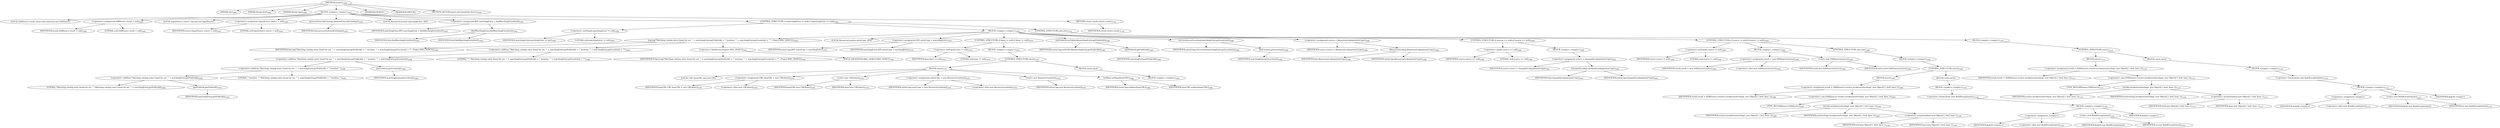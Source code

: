 digraph "resolve" {  
"1836" [label = <(METHOD,resolve)<SUB>1046</SUB>> ]
"182" [label = <(PARAM,this)<SUB>1046</SUB>> ]
"1837" [label = <(PARAM,String href)<SUB>1046</SUB>> ]
"1838" [label = <(PARAM,String base)<SUB>1046</SUB>> ]
"1839" [label = <(BLOCK,&lt;empty&gt;,&lt;empty&gt;)<SUB>1047</SUB>> ]
"192" [label = <(LOCAL,SAXSource result: javax.xml.transform.sax.SAXSource)> ]
"1840" [label = <(&lt;operator&gt;.assignment,SAXSource result = null)<SUB>1049</SUB>> ]
"1841" [label = <(IDENTIFIER,result,SAXSource result = null)<SUB>1049</SUB>> ]
"1842" [label = <(LITERAL,null,SAXSource result = null)<SUB>1049</SUB>> ]
"1843" [label = <(LOCAL,InputSource source: org.xml.sax.InputSource)> ]
"1844" [label = <(&lt;operator&gt;.assignment,InputSource source = null)<SUB>1050</SUB>> ]
"1845" [label = <(IDENTIFIER,source,InputSource source = null)<SUB>1050</SUB>> ]
"1846" [label = <(LITERAL,null,InputSource source = null)<SUB>1050</SUB>> ]
"1847" [label = <(processExternalCatalogs,processExternalCatalogs())<SUB>1052</SUB>> ]
"181" [label = <(IDENTIFIER,this,processExternalCatalogs())<SUB>1052</SUB>> ]
"1848" [label = <(LOCAL,ResourceLocation matchingEntry: ANY)> ]
"1849" [label = <(&lt;operator&gt;.assignment,ANY matchingEntry = findMatchingEntry(href))<SUB>1054</SUB>> ]
"1850" [label = <(IDENTIFIER,matchingEntry,ANY matchingEntry = findMatchingEntry(href))<SUB>1054</SUB>> ]
"1851" [label = <(findMatchingEntry,findMatchingEntry(href))<SUB>1054</SUB>> ]
"183" [label = <(IDENTIFIER,this,findMatchingEntry(href))<SUB>1054</SUB>> ]
"1852" [label = <(IDENTIFIER,href,findMatchingEntry(href))<SUB>1054</SUB>> ]
"1853" [label = <(CONTROL_STRUCTURE,if (matchingEntry != null),if (matchingEntry != null))<SUB>1056</SUB>> ]
"1854" [label = <(&lt;operator&gt;.notEquals,matchingEntry != null)<SUB>1056</SUB>> ]
"1855" [label = <(IDENTIFIER,matchingEntry,matchingEntry != null)<SUB>1056</SUB>> ]
"1856" [label = <(LITERAL,null,matchingEntry != null)<SUB>1056</SUB>> ]
"1857" [label = <(BLOCK,&lt;empty&gt;,&lt;empty&gt;)<SUB>1056</SUB>> ]
"1858" [label = <(log,log(&quot;Matching catalog entry found for uri: '&quot; + matchingEntry.getPublicId() + &quot;' location: '&quot; + matchingEntry.getLocation() + &quot;'&quot;, Project.MSG_DEBUG))<SUB>1058</SUB>> ]
"184" [label = <(IDENTIFIER,this,log(&quot;Matching catalog entry found for uri: '&quot; + matchingEntry.getPublicId() + &quot;' location: '&quot; + matchingEntry.getLocation() + &quot;'&quot;, Project.MSG_DEBUG))<SUB>1058</SUB>> ]
"1859" [label = <(&lt;operator&gt;.addition,&quot;Matching catalog entry found for uri: '&quot; + matchingEntry.getPublicId() + &quot;' location: '&quot; + matchingEntry.getLocation() + &quot;'&quot;)<SUB>1058</SUB>> ]
"1860" [label = <(&lt;operator&gt;.addition,&quot;Matching catalog entry found for uri: '&quot; + matchingEntry.getPublicId() + &quot;' location: '&quot; + matchingEntry.getLocation())<SUB>1058</SUB>> ]
"1861" [label = <(&lt;operator&gt;.addition,&quot;Matching catalog entry found for uri: '&quot; + matchingEntry.getPublicId() + &quot;' location: '&quot;)<SUB>1058</SUB>> ]
"1862" [label = <(&lt;operator&gt;.addition,&quot;Matching catalog entry found for uri: '&quot; + matchingEntry.getPublicId())<SUB>1058</SUB>> ]
"1863" [label = <(LITERAL,&quot;Matching catalog entry found for uri: '&quot;,&quot;Matching catalog entry found for uri: '&quot; + matchingEntry.getPublicId())<SUB>1058</SUB>> ]
"1864" [label = <(getPublicId,getPublicId())<SUB>1059</SUB>> ]
"1865" [label = <(IDENTIFIER,matchingEntry,getPublicId())<SUB>1059</SUB>> ]
"1866" [label = <(LITERAL,&quot;' location: '&quot;,&quot;Matching catalog entry found for uri: '&quot; + matchingEntry.getPublicId() + &quot;' location: '&quot;)<SUB>1059</SUB>> ]
"1867" [label = <(getLocation,getLocation())<SUB>1060</SUB>> ]
"1868" [label = <(IDENTIFIER,matchingEntry,getLocation())<SUB>1060</SUB>> ]
"1869" [label = <(LITERAL,&quot;'&quot;,&quot;Matching catalog entry found for uri: '&quot; + matchingEntry.getPublicId() + &quot;' location: '&quot; + matchingEntry.getLocation() + &quot;'&quot;)<SUB>1060</SUB>> ]
"1870" [label = <(&lt;operator&gt;.fieldAccess,Project.MSG_DEBUG)<SUB>1061</SUB>> ]
"1871" [label = <(IDENTIFIER,Project,log(&quot;Matching catalog entry found for uri: '&quot; + matchingEntry.getPublicId() + &quot;' location: '&quot; + matchingEntry.getLocation() + &quot;'&quot;, Project.MSG_DEBUG))<SUB>1061</SUB>> ]
"1872" [label = <(FIELD_IDENTIFIER,MSG_DEBUG,MSG_DEBUG)<SUB>1061</SUB>> ]
"188" [label = <(LOCAL,ResourceLocation entryCopy: ANY)> ]
"1873" [label = <(&lt;operator&gt;.assignment,ANY entryCopy = matchingEntry)<SUB>1075</SUB>> ]
"1874" [label = <(IDENTIFIER,entryCopy,ANY entryCopy = matchingEntry)<SUB>1075</SUB>> ]
"1875" [label = <(IDENTIFIER,matchingEntry,ANY entryCopy = matchingEntry)<SUB>1075</SUB>> ]
"1876" [label = <(CONTROL_STRUCTURE,if (base != null),if (base != null))<SUB>1076</SUB>> ]
"1877" [label = <(&lt;operator&gt;.notEquals,base != null)<SUB>1076</SUB>> ]
"1878" [label = <(IDENTIFIER,base,base != null)<SUB>1076</SUB>> ]
"1879" [label = <(LITERAL,null,base != null)<SUB>1076</SUB>> ]
"1880" [label = <(BLOCK,&lt;empty&gt;,&lt;empty&gt;)<SUB>1076</SUB>> ]
"1881" [label = <(CONTROL_STRUCTURE,try,try)<SUB>1077</SUB>> ]
"1882" [label = <(BLOCK,try,try)<SUB>1077</SUB>> ]
"186" [label = <(LOCAL,URL baseURL: java.net.URL)> ]
"1883" [label = <(&lt;operator&gt;.assignment,URL baseURL = new URL(base))<SUB>1078</SUB>> ]
"1884" [label = <(IDENTIFIER,baseURL,URL baseURL = new URL(base))<SUB>1078</SUB>> ]
"1885" [label = <(&lt;operator&gt;.alloc,new URL(base))<SUB>1078</SUB>> ]
"1886" [label = <(&lt;init&gt;,new URL(base))<SUB>1078</SUB>> ]
"185" [label = <(IDENTIFIER,baseURL,new URL(base))<SUB>1078</SUB>> ]
"1887" [label = <(IDENTIFIER,base,new URL(base))<SUB>1078</SUB>> ]
"1888" [label = <(&lt;operator&gt;.assignment,entryCopy = new ResourceLocation())<SUB>1079</SUB>> ]
"1889" [label = <(IDENTIFIER,entryCopy,entryCopy = new ResourceLocation())<SUB>1079</SUB>> ]
"1890" [label = <(&lt;operator&gt;.alloc,new ResourceLocation())<SUB>1079</SUB>> ]
"1891" [label = <(&lt;init&gt;,new ResourceLocation())<SUB>1079</SUB>> ]
"187" [label = <(IDENTIFIER,entryCopy,new ResourceLocation())<SUB>1079</SUB>> ]
"1892" [label = <(setBase,setBase(baseURL))<SUB>1080</SUB>> ]
"1893" [label = <(IDENTIFIER,entryCopy,setBase(baseURL))<SUB>1080</SUB>> ]
"1894" [label = <(IDENTIFIER,baseURL,setBase(baseURL))<SUB>1080</SUB>> ]
"1895" [label = <(BLOCK,catch,catch)> ]
"1896" [label = <(BLOCK,&lt;empty&gt;,&lt;empty&gt;)<SUB>1081</SUB>> ]
"1897" [label = <(setPublicId,setPublicId(matchingEntry.getPublicId()))<SUB>1085</SUB>> ]
"1898" [label = <(IDENTIFIER,entryCopy,setPublicId(matchingEntry.getPublicId()))<SUB>1085</SUB>> ]
"1899" [label = <(getPublicId,getPublicId())<SUB>1085</SUB>> ]
"1900" [label = <(IDENTIFIER,matchingEntry,getPublicId())<SUB>1085</SUB>> ]
"1901" [label = <(setLocation,setLocation(matchingEntry.getLocation()))<SUB>1086</SUB>> ]
"1902" [label = <(IDENTIFIER,entryCopy,setLocation(matchingEntry.getLocation()))<SUB>1086</SUB>> ]
"1903" [label = <(getLocation,getLocation())<SUB>1086</SUB>> ]
"1904" [label = <(IDENTIFIER,matchingEntry,getLocation())<SUB>1086</SUB>> ]
"1905" [label = <(&lt;operator&gt;.assignment,source = filesystemLookup(entryCopy))<SUB>1088</SUB>> ]
"1906" [label = <(IDENTIFIER,source,source = filesystemLookup(entryCopy))<SUB>1088</SUB>> ]
"1907" [label = <(filesystemLookup,filesystemLookup(entryCopy))<SUB>1088</SUB>> ]
"189" [label = <(IDENTIFIER,this,filesystemLookup(entryCopy))<SUB>1088</SUB>> ]
"1908" [label = <(IDENTIFIER,entryCopy,filesystemLookup(entryCopy))<SUB>1088</SUB>> ]
"1909" [label = <(CONTROL_STRUCTURE,if (source == null),if (source == null))<SUB>1090</SUB>> ]
"1910" [label = <(&lt;operator&gt;.equals,source == null)<SUB>1090</SUB>> ]
"1911" [label = <(IDENTIFIER,source,source == null)<SUB>1090</SUB>> ]
"1912" [label = <(LITERAL,null,source == null)<SUB>1090</SUB>> ]
"1913" [label = <(BLOCK,&lt;empty&gt;,&lt;empty&gt;)<SUB>1090</SUB>> ]
"1914" [label = <(&lt;operator&gt;.assignment,source = classpathLookup(entryCopy))<SUB>1091</SUB>> ]
"1915" [label = <(IDENTIFIER,source,source = classpathLookup(entryCopy))<SUB>1091</SUB>> ]
"1916" [label = <(classpathLookup,classpathLookup(entryCopy))<SUB>1091</SUB>> ]
"190" [label = <(IDENTIFIER,this,classpathLookup(entryCopy))<SUB>1091</SUB>> ]
"1917" [label = <(IDENTIFIER,entryCopy,classpathLookup(entryCopy))<SUB>1091</SUB>> ]
"1918" [label = <(CONTROL_STRUCTURE,if (source != null),if (source != null))<SUB>1094</SUB>> ]
"1919" [label = <(&lt;operator&gt;.notEquals,source != null)<SUB>1094</SUB>> ]
"1920" [label = <(IDENTIFIER,source,source != null)<SUB>1094</SUB>> ]
"1921" [label = <(LITERAL,null,source != null)<SUB>1094</SUB>> ]
"1922" [label = <(BLOCK,&lt;empty&gt;,&lt;empty&gt;)<SUB>1094</SUB>> ]
"1923" [label = <(&lt;operator&gt;.assignment,result = new SAXSource(source))<SUB>1095</SUB>> ]
"1924" [label = <(IDENTIFIER,result,result = new SAXSource(source))<SUB>1095</SUB>> ]
"1925" [label = <(&lt;operator&gt;.alloc,new SAXSource(source))<SUB>1095</SUB>> ]
"1926" [label = <(&lt;init&gt;,new SAXSource(source))<SUB>1095</SUB>> ]
"191" [label = <(IDENTIFIER,result,new SAXSource(source))<SUB>1095</SUB>> ]
"1927" [label = <(IDENTIFIER,source,new SAXSource(source))<SUB>1095</SUB>> ]
"1928" [label = <(CONTROL_STRUCTURE,else,else)<SUB>1096</SUB>> ]
"1929" [label = <(BLOCK,&lt;empty&gt;,&lt;empty&gt;)<SUB>1096</SUB>> ]
"1930" [label = <(CONTROL_STRUCTURE,try,try)<SUB>1097</SUB>> ]
"1931" [label = <(BLOCK,try,try)<SUB>1097</SUB>> ]
"1932" [label = <(&lt;operator&gt;.assignment,result = (SAXSource) resolve.invoke(resolverImpl, new Object[] { href, base }))<SUB>1098</SUB>> ]
"1933" [label = <(IDENTIFIER,result,result = (SAXSource) resolve.invoke(resolverImpl, new Object[] { href, base }))<SUB>1098</SUB>> ]
"1934" [label = <(&lt;operator&gt;.cast,(SAXSource) resolve.invoke(resolverImpl, new Object[] { href, base }))<SUB>1099</SUB>> ]
"1935" [label = <(TYPE_REF,SAXSource,SAXSource)<SUB>1099</SUB>> ]
"1936" [label = <(invoke,invoke(resolverImpl, new Object[] { href, base }))<SUB>1099</SUB>> ]
"1937" [label = <(IDENTIFIER,resolve,invoke(resolverImpl, new Object[] { href, base }))<SUB>1099</SUB>> ]
"1938" [label = <(IDENTIFIER,resolverImpl,invoke(resolverImpl, new Object[] { href, base }))<SUB>1099</SUB>> ]
"1939" [label = <(&lt;operator&gt;.arrayInitializer,new Object[] { href, base })<SUB>1100</SUB>> ]
"1940" [label = <(IDENTIFIER,href,new Object[] { href, base })<SUB>1100</SUB>> ]
"1941" [label = <(IDENTIFIER,base,new Object[] { href, base })<SUB>1100</SUB>> ]
"1942" [label = <(BLOCK,catch,catch)> ]
"1943" [label = <(BLOCK,&lt;empty&gt;,&lt;empty&gt;)<SUB>1101</SUB>> ]
"1944" [label = <(&lt;operator&gt;.throw,throw new BuildException(ex);)<SUB>1102</SUB>> ]
"1945" [label = <(BLOCK,&lt;empty&gt;,&lt;empty&gt;)<SUB>1102</SUB>> ]
"1946" [label = <(&lt;operator&gt;.assignment,&lt;empty&gt;)> ]
"1947" [label = <(IDENTIFIER,$obj35,&lt;empty&gt;)> ]
"1948" [label = <(&lt;operator&gt;.alloc,new BuildException(ex))<SUB>1102</SUB>> ]
"1949" [label = <(&lt;init&gt;,new BuildException(ex))<SUB>1102</SUB>> ]
"1950" [label = <(IDENTIFIER,$obj35,new BuildException(ex))> ]
"1951" [label = <(IDENTIFIER,ex,new BuildException(ex))<SUB>1102</SUB>> ]
"1952" [label = <(IDENTIFIER,$obj35,&lt;empty&gt;)> ]
"1953" [label = <(CONTROL_STRUCTURE,else,else)<SUB>1105</SUB>> ]
"1954" [label = <(BLOCK,&lt;empty&gt;,&lt;empty&gt;)<SUB>1105</SUB>> ]
"1955" [label = <(CONTROL_STRUCTURE,try,try)<SUB>1114</SUB>> ]
"1956" [label = <(BLOCK,try,try)<SUB>1114</SUB>> ]
"1957" [label = <(&lt;operator&gt;.assignment,result = (SAXSource) resolve.invoke(resolverImpl, new Object[] { href, base }))<SUB>1115</SUB>> ]
"1958" [label = <(IDENTIFIER,result,result = (SAXSource) resolve.invoke(resolverImpl, new Object[] { href, base }))<SUB>1115</SUB>> ]
"1959" [label = <(&lt;operator&gt;.cast,(SAXSource) resolve.invoke(resolverImpl, new Object[] { href, base }))<SUB>1116</SUB>> ]
"1960" [label = <(TYPE_REF,SAXSource,SAXSource)<SUB>1116</SUB>> ]
"1961" [label = <(invoke,invoke(resolverImpl, new Object[] { href, base }))<SUB>1116</SUB>> ]
"1962" [label = <(IDENTIFIER,resolve,invoke(resolverImpl, new Object[] { href, base }))<SUB>1116</SUB>> ]
"1963" [label = <(IDENTIFIER,resolverImpl,invoke(resolverImpl, new Object[] { href, base }))<SUB>1116</SUB>> ]
"1964" [label = <(&lt;operator&gt;.arrayInitializer,new Object[] { href, base })<SUB>1117</SUB>> ]
"1965" [label = <(IDENTIFIER,href,new Object[] { href, base })<SUB>1117</SUB>> ]
"1966" [label = <(IDENTIFIER,base,new Object[] { href, base })<SUB>1117</SUB>> ]
"1967" [label = <(BLOCK,catch,catch)> ]
"1968" [label = <(BLOCK,&lt;empty&gt;,&lt;empty&gt;)<SUB>1118</SUB>> ]
"1969" [label = <(&lt;operator&gt;.throw,throw new BuildException(ex);)<SUB>1119</SUB>> ]
"1970" [label = <(BLOCK,&lt;empty&gt;,&lt;empty&gt;)<SUB>1119</SUB>> ]
"1971" [label = <(&lt;operator&gt;.assignment,&lt;empty&gt;)> ]
"1972" [label = <(IDENTIFIER,$obj36,&lt;empty&gt;)> ]
"1973" [label = <(&lt;operator&gt;.alloc,new BuildException(ex))<SUB>1119</SUB>> ]
"1974" [label = <(&lt;init&gt;,new BuildException(ex))<SUB>1119</SUB>> ]
"1975" [label = <(IDENTIFIER,$obj36,new BuildException(ex))> ]
"1976" [label = <(IDENTIFIER,ex,new BuildException(ex))<SUB>1119</SUB>> ]
"1977" [label = <(IDENTIFIER,$obj36,&lt;empty&gt;)> ]
"1978" [label = <(RETURN,return result;,return result;)<SUB>1122</SUB>> ]
"1979" [label = <(IDENTIFIER,result,return result;)<SUB>1122</SUB>> ]
"1980" [label = <(MODIFIER,PUBLIC)> ]
"1981" [label = <(MODIFIER,VIRTUAL)> ]
"1982" [label = <(METHOD_RETURN,javax.xml.transform.Source)<SUB>1046</SUB>> ]
  "1836" -> "182" 
  "1836" -> "1837" 
  "1836" -> "1838" 
  "1836" -> "1839" 
  "1836" -> "1980" 
  "1836" -> "1981" 
  "1836" -> "1982" 
  "1839" -> "192" 
  "1839" -> "1840" 
  "1839" -> "1843" 
  "1839" -> "1844" 
  "1839" -> "1847" 
  "1839" -> "1848" 
  "1839" -> "1849" 
  "1839" -> "1853" 
  "1839" -> "1978" 
  "1840" -> "1841" 
  "1840" -> "1842" 
  "1844" -> "1845" 
  "1844" -> "1846" 
  "1847" -> "181" 
  "1849" -> "1850" 
  "1849" -> "1851" 
  "1851" -> "183" 
  "1851" -> "1852" 
  "1853" -> "1854" 
  "1853" -> "1857" 
  "1853" -> "1953" 
  "1854" -> "1855" 
  "1854" -> "1856" 
  "1857" -> "1858" 
  "1857" -> "188" 
  "1857" -> "1873" 
  "1857" -> "1876" 
  "1857" -> "1897" 
  "1857" -> "1901" 
  "1857" -> "1905" 
  "1857" -> "1909" 
  "1857" -> "1918" 
  "1858" -> "184" 
  "1858" -> "1859" 
  "1858" -> "1870" 
  "1859" -> "1860" 
  "1859" -> "1869" 
  "1860" -> "1861" 
  "1860" -> "1867" 
  "1861" -> "1862" 
  "1861" -> "1866" 
  "1862" -> "1863" 
  "1862" -> "1864" 
  "1864" -> "1865" 
  "1867" -> "1868" 
  "1870" -> "1871" 
  "1870" -> "1872" 
  "1873" -> "1874" 
  "1873" -> "1875" 
  "1876" -> "1877" 
  "1876" -> "1880" 
  "1877" -> "1878" 
  "1877" -> "1879" 
  "1880" -> "1881" 
  "1881" -> "1882" 
  "1881" -> "1895" 
  "1882" -> "186" 
  "1882" -> "1883" 
  "1882" -> "1886" 
  "1882" -> "1888" 
  "1882" -> "1891" 
  "1882" -> "1892" 
  "1883" -> "1884" 
  "1883" -> "1885" 
  "1886" -> "185" 
  "1886" -> "1887" 
  "1888" -> "1889" 
  "1888" -> "1890" 
  "1891" -> "187" 
  "1892" -> "1893" 
  "1892" -> "1894" 
  "1895" -> "1896" 
  "1897" -> "1898" 
  "1897" -> "1899" 
  "1899" -> "1900" 
  "1901" -> "1902" 
  "1901" -> "1903" 
  "1903" -> "1904" 
  "1905" -> "1906" 
  "1905" -> "1907" 
  "1907" -> "189" 
  "1907" -> "1908" 
  "1909" -> "1910" 
  "1909" -> "1913" 
  "1910" -> "1911" 
  "1910" -> "1912" 
  "1913" -> "1914" 
  "1914" -> "1915" 
  "1914" -> "1916" 
  "1916" -> "190" 
  "1916" -> "1917" 
  "1918" -> "1919" 
  "1918" -> "1922" 
  "1918" -> "1928" 
  "1919" -> "1920" 
  "1919" -> "1921" 
  "1922" -> "1923" 
  "1922" -> "1926" 
  "1923" -> "1924" 
  "1923" -> "1925" 
  "1926" -> "191" 
  "1926" -> "1927" 
  "1928" -> "1929" 
  "1929" -> "1930" 
  "1930" -> "1931" 
  "1930" -> "1942" 
  "1931" -> "1932" 
  "1932" -> "1933" 
  "1932" -> "1934" 
  "1934" -> "1935" 
  "1934" -> "1936" 
  "1936" -> "1937" 
  "1936" -> "1938" 
  "1936" -> "1939" 
  "1939" -> "1940" 
  "1939" -> "1941" 
  "1942" -> "1943" 
  "1943" -> "1944" 
  "1944" -> "1945" 
  "1945" -> "1946" 
  "1945" -> "1949" 
  "1945" -> "1952" 
  "1946" -> "1947" 
  "1946" -> "1948" 
  "1949" -> "1950" 
  "1949" -> "1951" 
  "1953" -> "1954" 
  "1954" -> "1955" 
  "1955" -> "1956" 
  "1955" -> "1967" 
  "1956" -> "1957" 
  "1957" -> "1958" 
  "1957" -> "1959" 
  "1959" -> "1960" 
  "1959" -> "1961" 
  "1961" -> "1962" 
  "1961" -> "1963" 
  "1961" -> "1964" 
  "1964" -> "1965" 
  "1964" -> "1966" 
  "1967" -> "1968" 
  "1968" -> "1969" 
  "1969" -> "1970" 
  "1970" -> "1971" 
  "1970" -> "1974" 
  "1970" -> "1977" 
  "1971" -> "1972" 
  "1971" -> "1973" 
  "1974" -> "1975" 
  "1974" -> "1976" 
  "1978" -> "1979" 
}
